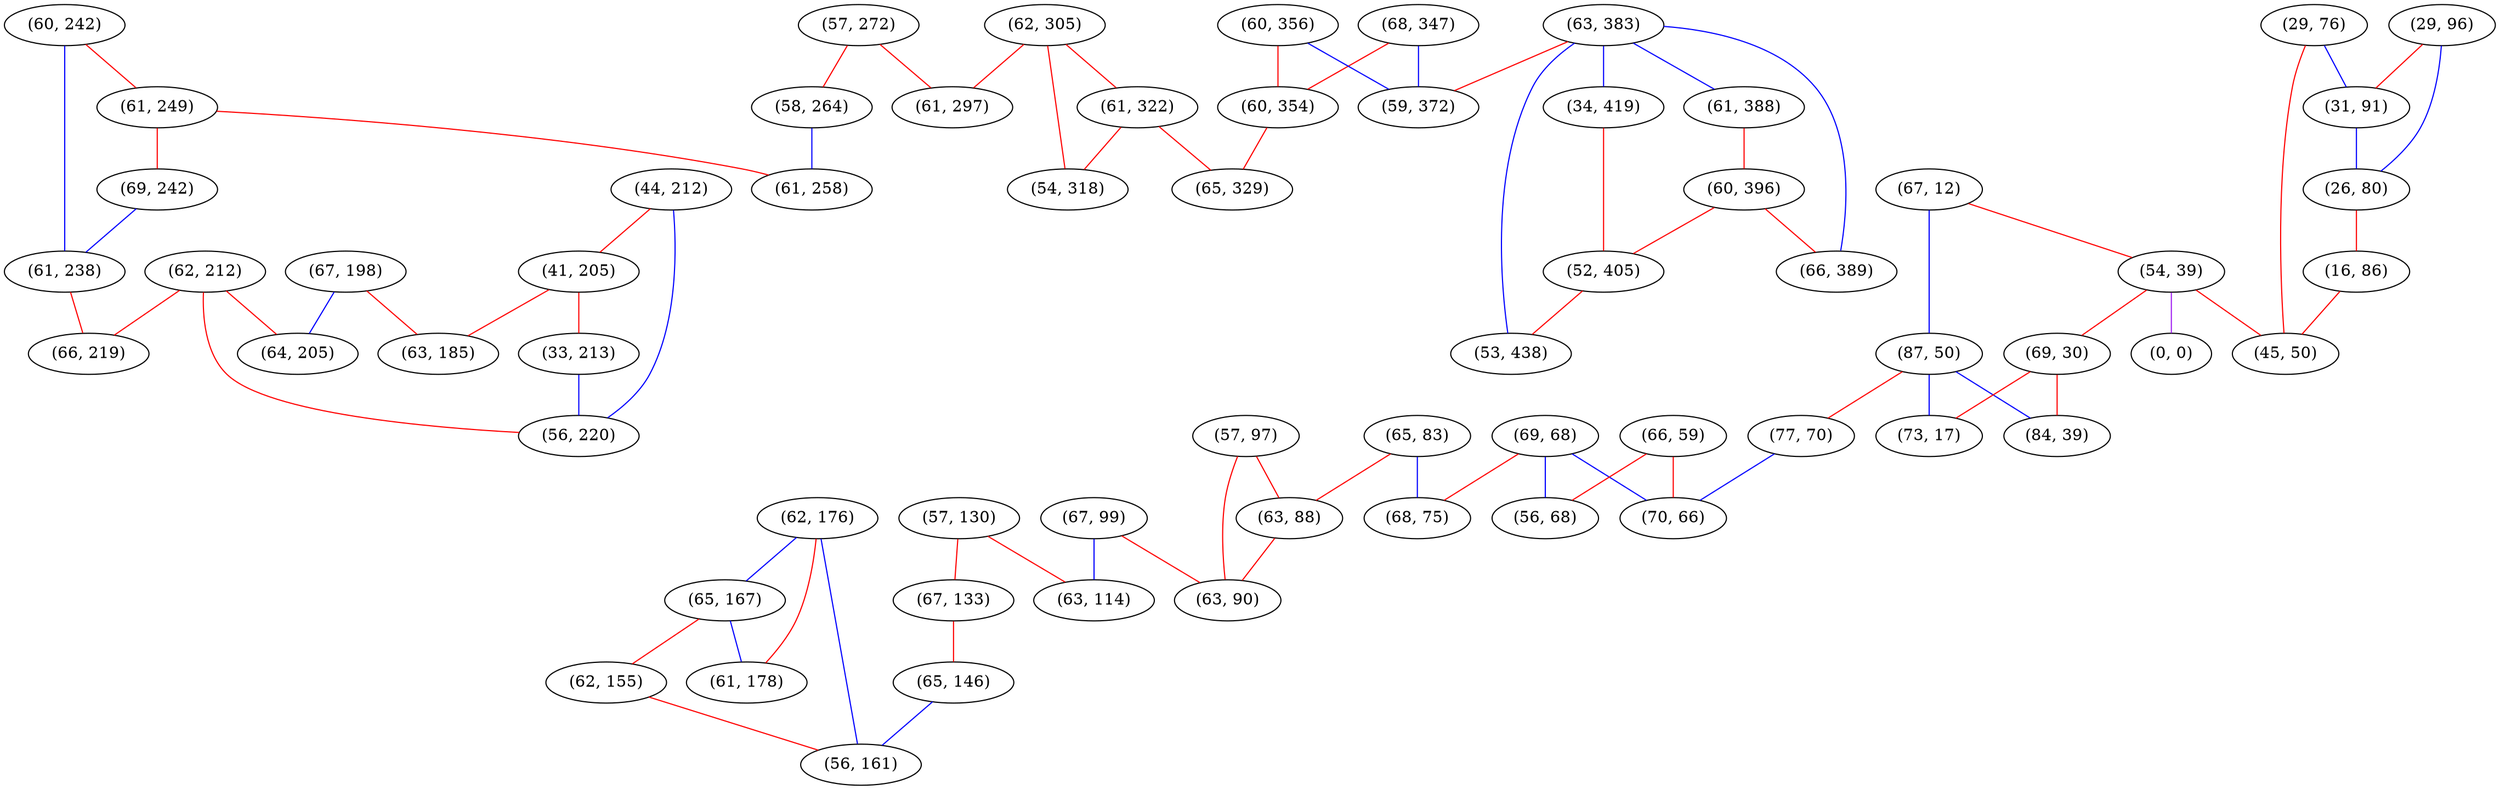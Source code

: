 graph "" {
"(60, 242)";
"(61, 249)";
"(44, 212)";
"(62, 176)";
"(67, 99)";
"(63, 383)";
"(69, 242)";
"(68, 347)";
"(60, 356)";
"(34, 419)";
"(57, 97)";
"(65, 167)";
"(57, 130)";
"(61, 238)";
"(67, 133)";
"(57, 272)";
"(67, 12)";
"(63, 114)";
"(60, 354)";
"(62, 212)";
"(29, 76)";
"(29, 96)";
"(65, 146)";
"(31, 91)";
"(62, 305)";
"(54, 39)";
"(87, 50)";
"(67, 198)";
"(61, 322)";
"(61, 388)";
"(60, 396)";
"(66, 219)";
"(62, 155)";
"(41, 205)";
"(69, 68)";
"(0, 0)";
"(52, 405)";
"(61, 297)";
"(77, 70)";
"(58, 264)";
"(65, 83)";
"(65, 329)";
"(26, 80)";
"(66, 389)";
"(66, 59)";
"(68, 75)";
"(59, 372)";
"(69, 30)";
"(33, 213)";
"(63, 88)";
"(61, 178)";
"(53, 438)";
"(56, 220)";
"(64, 205)";
"(63, 90)";
"(56, 68)";
"(16, 86)";
"(84, 39)";
"(70, 66)";
"(45, 50)";
"(73, 17)";
"(63, 185)";
"(56, 161)";
"(61, 258)";
"(54, 318)";
"(60, 242)" -- "(61, 238)"  [color=blue, key=0, weight=3];
"(60, 242)" -- "(61, 249)"  [color=red, key=0, weight=1];
"(61, 249)" -- "(61, 258)"  [color=red, key=0, weight=1];
"(61, 249)" -- "(69, 242)"  [color=red, key=0, weight=1];
"(44, 212)" -- "(41, 205)"  [color=red, key=0, weight=1];
"(44, 212)" -- "(56, 220)"  [color=blue, key=0, weight=3];
"(62, 176)" -- "(56, 161)"  [color=blue, key=0, weight=3];
"(62, 176)" -- "(61, 178)"  [color=red, key=0, weight=1];
"(62, 176)" -- "(65, 167)"  [color=blue, key=0, weight=3];
"(67, 99)" -- "(63, 114)"  [color=blue, key=0, weight=3];
"(67, 99)" -- "(63, 90)"  [color=red, key=0, weight=1];
"(63, 383)" -- "(53, 438)"  [color=blue, key=0, weight=3];
"(63, 383)" -- "(34, 419)"  [color=blue, key=0, weight=3];
"(63, 383)" -- "(61, 388)"  [color=blue, key=0, weight=3];
"(63, 383)" -- "(59, 372)"  [color=red, key=0, weight=1];
"(63, 383)" -- "(66, 389)"  [color=blue, key=0, weight=3];
"(69, 242)" -- "(61, 238)"  [color=blue, key=0, weight=3];
"(68, 347)" -- "(60, 354)"  [color=red, key=0, weight=1];
"(68, 347)" -- "(59, 372)"  [color=blue, key=0, weight=3];
"(60, 356)" -- "(60, 354)"  [color=red, key=0, weight=1];
"(60, 356)" -- "(59, 372)"  [color=blue, key=0, weight=3];
"(34, 419)" -- "(52, 405)"  [color=red, key=0, weight=1];
"(57, 97)" -- "(63, 88)"  [color=red, key=0, weight=1];
"(57, 97)" -- "(63, 90)"  [color=red, key=0, weight=1];
"(65, 167)" -- "(62, 155)"  [color=red, key=0, weight=1];
"(65, 167)" -- "(61, 178)"  [color=blue, key=0, weight=3];
"(57, 130)" -- "(63, 114)"  [color=red, key=0, weight=1];
"(57, 130)" -- "(67, 133)"  [color=red, key=0, weight=1];
"(61, 238)" -- "(66, 219)"  [color=red, key=0, weight=1];
"(67, 133)" -- "(65, 146)"  [color=red, key=0, weight=1];
"(57, 272)" -- "(58, 264)"  [color=red, key=0, weight=1];
"(57, 272)" -- "(61, 297)"  [color=red, key=0, weight=1];
"(67, 12)" -- "(54, 39)"  [color=red, key=0, weight=1];
"(67, 12)" -- "(87, 50)"  [color=blue, key=0, weight=3];
"(60, 354)" -- "(65, 329)"  [color=red, key=0, weight=1];
"(62, 212)" -- "(64, 205)"  [color=red, key=0, weight=1];
"(62, 212)" -- "(66, 219)"  [color=red, key=0, weight=1];
"(62, 212)" -- "(56, 220)"  [color=red, key=0, weight=1];
"(29, 76)" -- "(31, 91)"  [color=blue, key=0, weight=3];
"(29, 76)" -- "(45, 50)"  [color=red, key=0, weight=1];
"(29, 96)" -- "(31, 91)"  [color=red, key=0, weight=1];
"(29, 96)" -- "(26, 80)"  [color=blue, key=0, weight=3];
"(65, 146)" -- "(56, 161)"  [color=blue, key=0, weight=3];
"(31, 91)" -- "(26, 80)"  [color=blue, key=0, weight=3];
"(62, 305)" -- "(61, 297)"  [color=red, key=0, weight=1];
"(62, 305)" -- "(61, 322)"  [color=red, key=0, weight=1];
"(62, 305)" -- "(54, 318)"  [color=red, key=0, weight=1];
"(54, 39)" -- "(69, 30)"  [color=red, key=0, weight=1];
"(54, 39)" -- "(0, 0)"  [color=purple, key=0, weight=4];
"(54, 39)" -- "(45, 50)"  [color=red, key=0, weight=1];
"(87, 50)" -- "(77, 70)"  [color=red, key=0, weight=1];
"(87, 50)" -- "(84, 39)"  [color=blue, key=0, weight=3];
"(87, 50)" -- "(73, 17)"  [color=blue, key=0, weight=3];
"(67, 198)" -- "(64, 205)"  [color=blue, key=0, weight=3];
"(67, 198)" -- "(63, 185)"  [color=red, key=0, weight=1];
"(61, 322)" -- "(65, 329)"  [color=red, key=0, weight=1];
"(61, 322)" -- "(54, 318)"  [color=red, key=0, weight=1];
"(61, 388)" -- "(60, 396)"  [color=red, key=0, weight=1];
"(60, 396)" -- "(52, 405)"  [color=red, key=0, weight=1];
"(60, 396)" -- "(66, 389)"  [color=red, key=0, weight=1];
"(62, 155)" -- "(56, 161)"  [color=red, key=0, weight=1];
"(41, 205)" -- "(33, 213)"  [color=red, key=0, weight=1];
"(41, 205)" -- "(63, 185)"  [color=red, key=0, weight=1];
"(69, 68)" -- "(70, 66)"  [color=blue, key=0, weight=3];
"(69, 68)" -- "(68, 75)"  [color=red, key=0, weight=1];
"(69, 68)" -- "(56, 68)"  [color=blue, key=0, weight=3];
"(52, 405)" -- "(53, 438)"  [color=red, key=0, weight=1];
"(77, 70)" -- "(70, 66)"  [color=blue, key=0, weight=3];
"(58, 264)" -- "(61, 258)"  [color=blue, key=0, weight=3];
"(65, 83)" -- "(63, 88)"  [color=red, key=0, weight=1];
"(65, 83)" -- "(68, 75)"  [color=blue, key=0, weight=3];
"(26, 80)" -- "(16, 86)"  [color=red, key=0, weight=1];
"(66, 59)" -- "(70, 66)"  [color=red, key=0, weight=1];
"(66, 59)" -- "(56, 68)"  [color=red, key=0, weight=1];
"(69, 30)" -- "(84, 39)"  [color=red, key=0, weight=1];
"(69, 30)" -- "(73, 17)"  [color=red, key=0, weight=1];
"(33, 213)" -- "(56, 220)"  [color=blue, key=0, weight=3];
"(63, 88)" -- "(63, 90)"  [color=red, key=0, weight=1];
"(16, 86)" -- "(45, 50)"  [color=red, key=0, weight=1];
}
